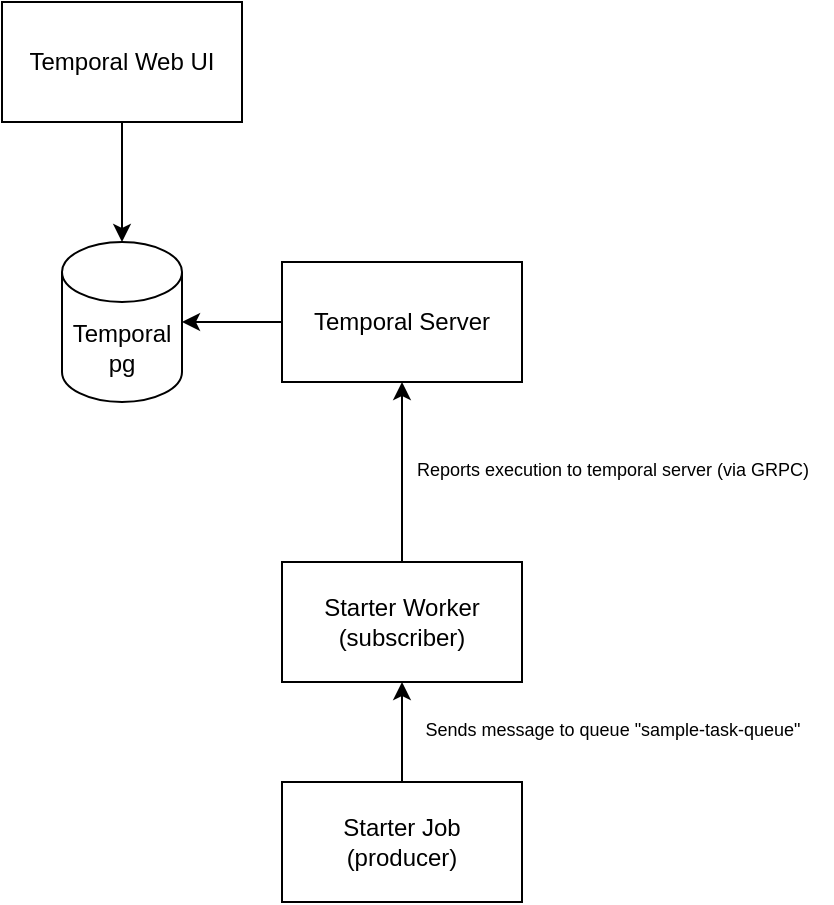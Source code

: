 <mxfile version="26.0.5">
  <diagram name="Página-1" id="bTw4JudQlxVkZ9lylxUB">
    <mxGraphModel dx="777" dy="575" grid="1" gridSize="10" guides="1" tooltips="1" connect="1" arrows="1" fold="1" page="1" pageScale="1" pageWidth="827" pageHeight="1169" math="0" shadow="0">
      <root>
        <mxCell id="0" />
        <mxCell id="1" parent="0" />
        <mxCell id="Q0DRoQQw0POhUQaQFCWc-2" value="Temporal Server" style="rounded=0;whiteSpace=wrap;html=1;fillColor=none;" vertex="1" parent="1">
          <mxGeometry x="320" y="200" width="120" height="60" as="geometry" />
        </mxCell>
        <mxCell id="Q0DRoQQw0POhUQaQFCWc-3" value="Temporal&lt;div&gt;pg&lt;/div&gt;" style="shape=cylinder3;whiteSpace=wrap;html=1;boundedLbl=1;backgroundOutline=1;size=15;" vertex="1" parent="1">
          <mxGeometry x="210" y="190" width="60" height="80" as="geometry" />
        </mxCell>
        <mxCell id="Q0DRoQQw0POhUQaQFCWc-5" style="edgeStyle=orthogonalEdgeStyle;rounded=0;orthogonalLoop=1;jettySize=auto;html=1;entryX=1;entryY=0.5;entryDx=0;entryDy=0;entryPerimeter=0;" edge="1" parent="1" source="Q0DRoQQw0POhUQaQFCWc-2" target="Q0DRoQQw0POhUQaQFCWc-3">
          <mxGeometry relative="1" as="geometry" />
        </mxCell>
        <mxCell id="Q0DRoQQw0POhUQaQFCWc-9" style="edgeStyle=orthogonalEdgeStyle;rounded=0;orthogonalLoop=1;jettySize=auto;html=1;entryX=0.5;entryY=1;entryDx=0;entryDy=0;" edge="1" parent="1" source="Q0DRoQQw0POhUQaQFCWc-6" target="Q0DRoQQw0POhUQaQFCWc-7">
          <mxGeometry relative="1" as="geometry" />
        </mxCell>
        <mxCell id="Q0DRoQQw0POhUQaQFCWc-6" value="Starter Job&lt;div&gt;(producer)&lt;/div&gt;" style="whiteSpace=wrap;html=1;fillColor=none;" vertex="1" parent="1">
          <mxGeometry x="320" y="460" width="120" height="60" as="geometry" />
        </mxCell>
        <mxCell id="Q0DRoQQw0POhUQaQFCWc-10" style="edgeStyle=orthogonalEdgeStyle;rounded=0;orthogonalLoop=1;jettySize=auto;html=1;entryX=0.5;entryY=1;entryDx=0;entryDy=0;" edge="1" parent="1" source="Q0DRoQQw0POhUQaQFCWc-7" target="Q0DRoQQw0POhUQaQFCWc-2">
          <mxGeometry relative="1" as="geometry" />
        </mxCell>
        <mxCell id="Q0DRoQQw0POhUQaQFCWc-7" value="Starter Worker (subscriber)" style="whiteSpace=wrap;html=1;" vertex="1" parent="1">
          <mxGeometry x="320" y="350" width="120" height="60" as="geometry" />
        </mxCell>
        <mxCell id="Q0DRoQQw0POhUQaQFCWc-11" value="&lt;font style=&quot;font-size: 9px; line-height: 100%;&quot;&gt;Sends message to queue &quot;sample-task-queue&quot;&lt;/font&gt;" style="text;html=1;align=center;verticalAlign=middle;resizable=0;points=[];autosize=1;strokeColor=none;fillColor=none;" vertex="1" parent="1">
          <mxGeometry x="380" y="418" width="210" height="30" as="geometry" />
        </mxCell>
        <mxCell id="Q0DRoQQw0POhUQaQFCWc-12" value="&lt;font style=&quot;font-size: 9px;&quot;&gt;Reports execution to temporal server (via GRPC)&lt;/font&gt;" style="text;html=1;align=center;verticalAlign=middle;resizable=0;points=[];autosize=1;strokeColor=none;fillColor=none;" vertex="1" parent="1">
          <mxGeometry x="375" y="288" width="220" height="30" as="geometry" />
        </mxCell>
        <mxCell id="Q0DRoQQw0POhUQaQFCWc-13" value="Temporal Web UI" style="whiteSpace=wrap;html=1;" vertex="1" parent="1">
          <mxGeometry x="180" y="70" width="120" height="60" as="geometry" />
        </mxCell>
        <mxCell id="Q0DRoQQw0POhUQaQFCWc-14" style="edgeStyle=orthogonalEdgeStyle;rounded=0;orthogonalLoop=1;jettySize=auto;html=1;entryX=0.5;entryY=0;entryDx=0;entryDy=0;entryPerimeter=0;" edge="1" parent="1" source="Q0DRoQQw0POhUQaQFCWc-13" target="Q0DRoQQw0POhUQaQFCWc-3">
          <mxGeometry relative="1" as="geometry" />
        </mxCell>
      </root>
    </mxGraphModel>
  </diagram>
</mxfile>
